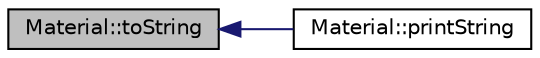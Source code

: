 digraph "Material::toString"
{
  edge [fontname="Helvetica",fontsize="10",labelfontname="Helvetica",labelfontsize="10"];
  node [fontname="Helvetica",fontsize="10",shape=record];
  rankdir="LR";
  Node1 [label="Material::toString",height=0.2,width=0.4,color="black", fillcolor="grey75", style="filled" fontcolor="black"];
  Node1 -> Node2 [dir="back",color="midnightblue",fontsize="10",style="solid",fontname="Helvetica"];
  Node2 [label="Material::printString",height=0.2,width=0.4,color="black", fillcolor="white", style="filled",URL="$classMaterial.html#a5901b75e048d7b55616a3f53a983390e",tooltip="Prints a string representation of all of the Material&#39;s attributes to the console."];
}
